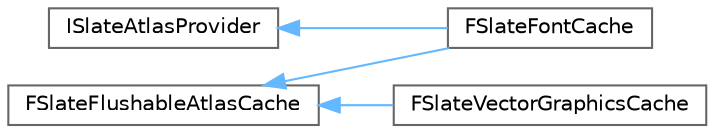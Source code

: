 digraph "Graphical Class Hierarchy"
{
 // INTERACTIVE_SVG=YES
 // LATEX_PDF_SIZE
  bgcolor="transparent";
  edge [fontname=Helvetica,fontsize=10,labelfontname=Helvetica,labelfontsize=10];
  node [fontname=Helvetica,fontsize=10,shape=box,height=0.2,width=0.4];
  rankdir="LR";
  Node0 [id="Node000000",label="FSlateFlushableAtlasCache",height=0.2,width=0.4,color="grey40", fillcolor="white", style="filled",URL="$d0/d00/classFSlateFlushableAtlasCache.html",tooltip="Base class for any atlas cache which has flushing logic to keep the number of in use pages small."];
  Node0 -> Node1 [id="edge5113_Node000000_Node000001",dir="back",color="steelblue1",style="solid",tooltip=" "];
  Node1 [id="Node000001",label="FSlateFontCache",height=0.2,width=0.4,color="grey40", fillcolor="white", style="filled",URL="$de/d59/classFSlateFontCache.html",tooltip="Font caching implementation Caches characters into textures as needed."];
  Node0 -> Node3 [id="edge5114_Node000000_Node000003",dir="back",color="steelblue1",style="solid",tooltip=" "];
  Node3 [id="Node000003",label="FSlateVectorGraphicsCache",height=0.2,width=0.4,color="grey40", fillcolor="white", style="filled",URL="$db/d14/classFSlateVectorGraphicsCache.html",tooltip=" "];
  Node2 [id="Node000002",label="ISlateAtlasProvider",height=0.2,width=0.4,color="grey40", fillcolor="white", style="filled",URL="$de/de8/classISlateAtlasProvider.html",tooltip="Interface to allow the Slate atlas visualizer to query atlas page information for an atlas provider."];
  Node2 -> Node1 [id="edge5115_Node000002_Node000001",dir="back",color="steelblue1",style="solid",tooltip=" "];
}
